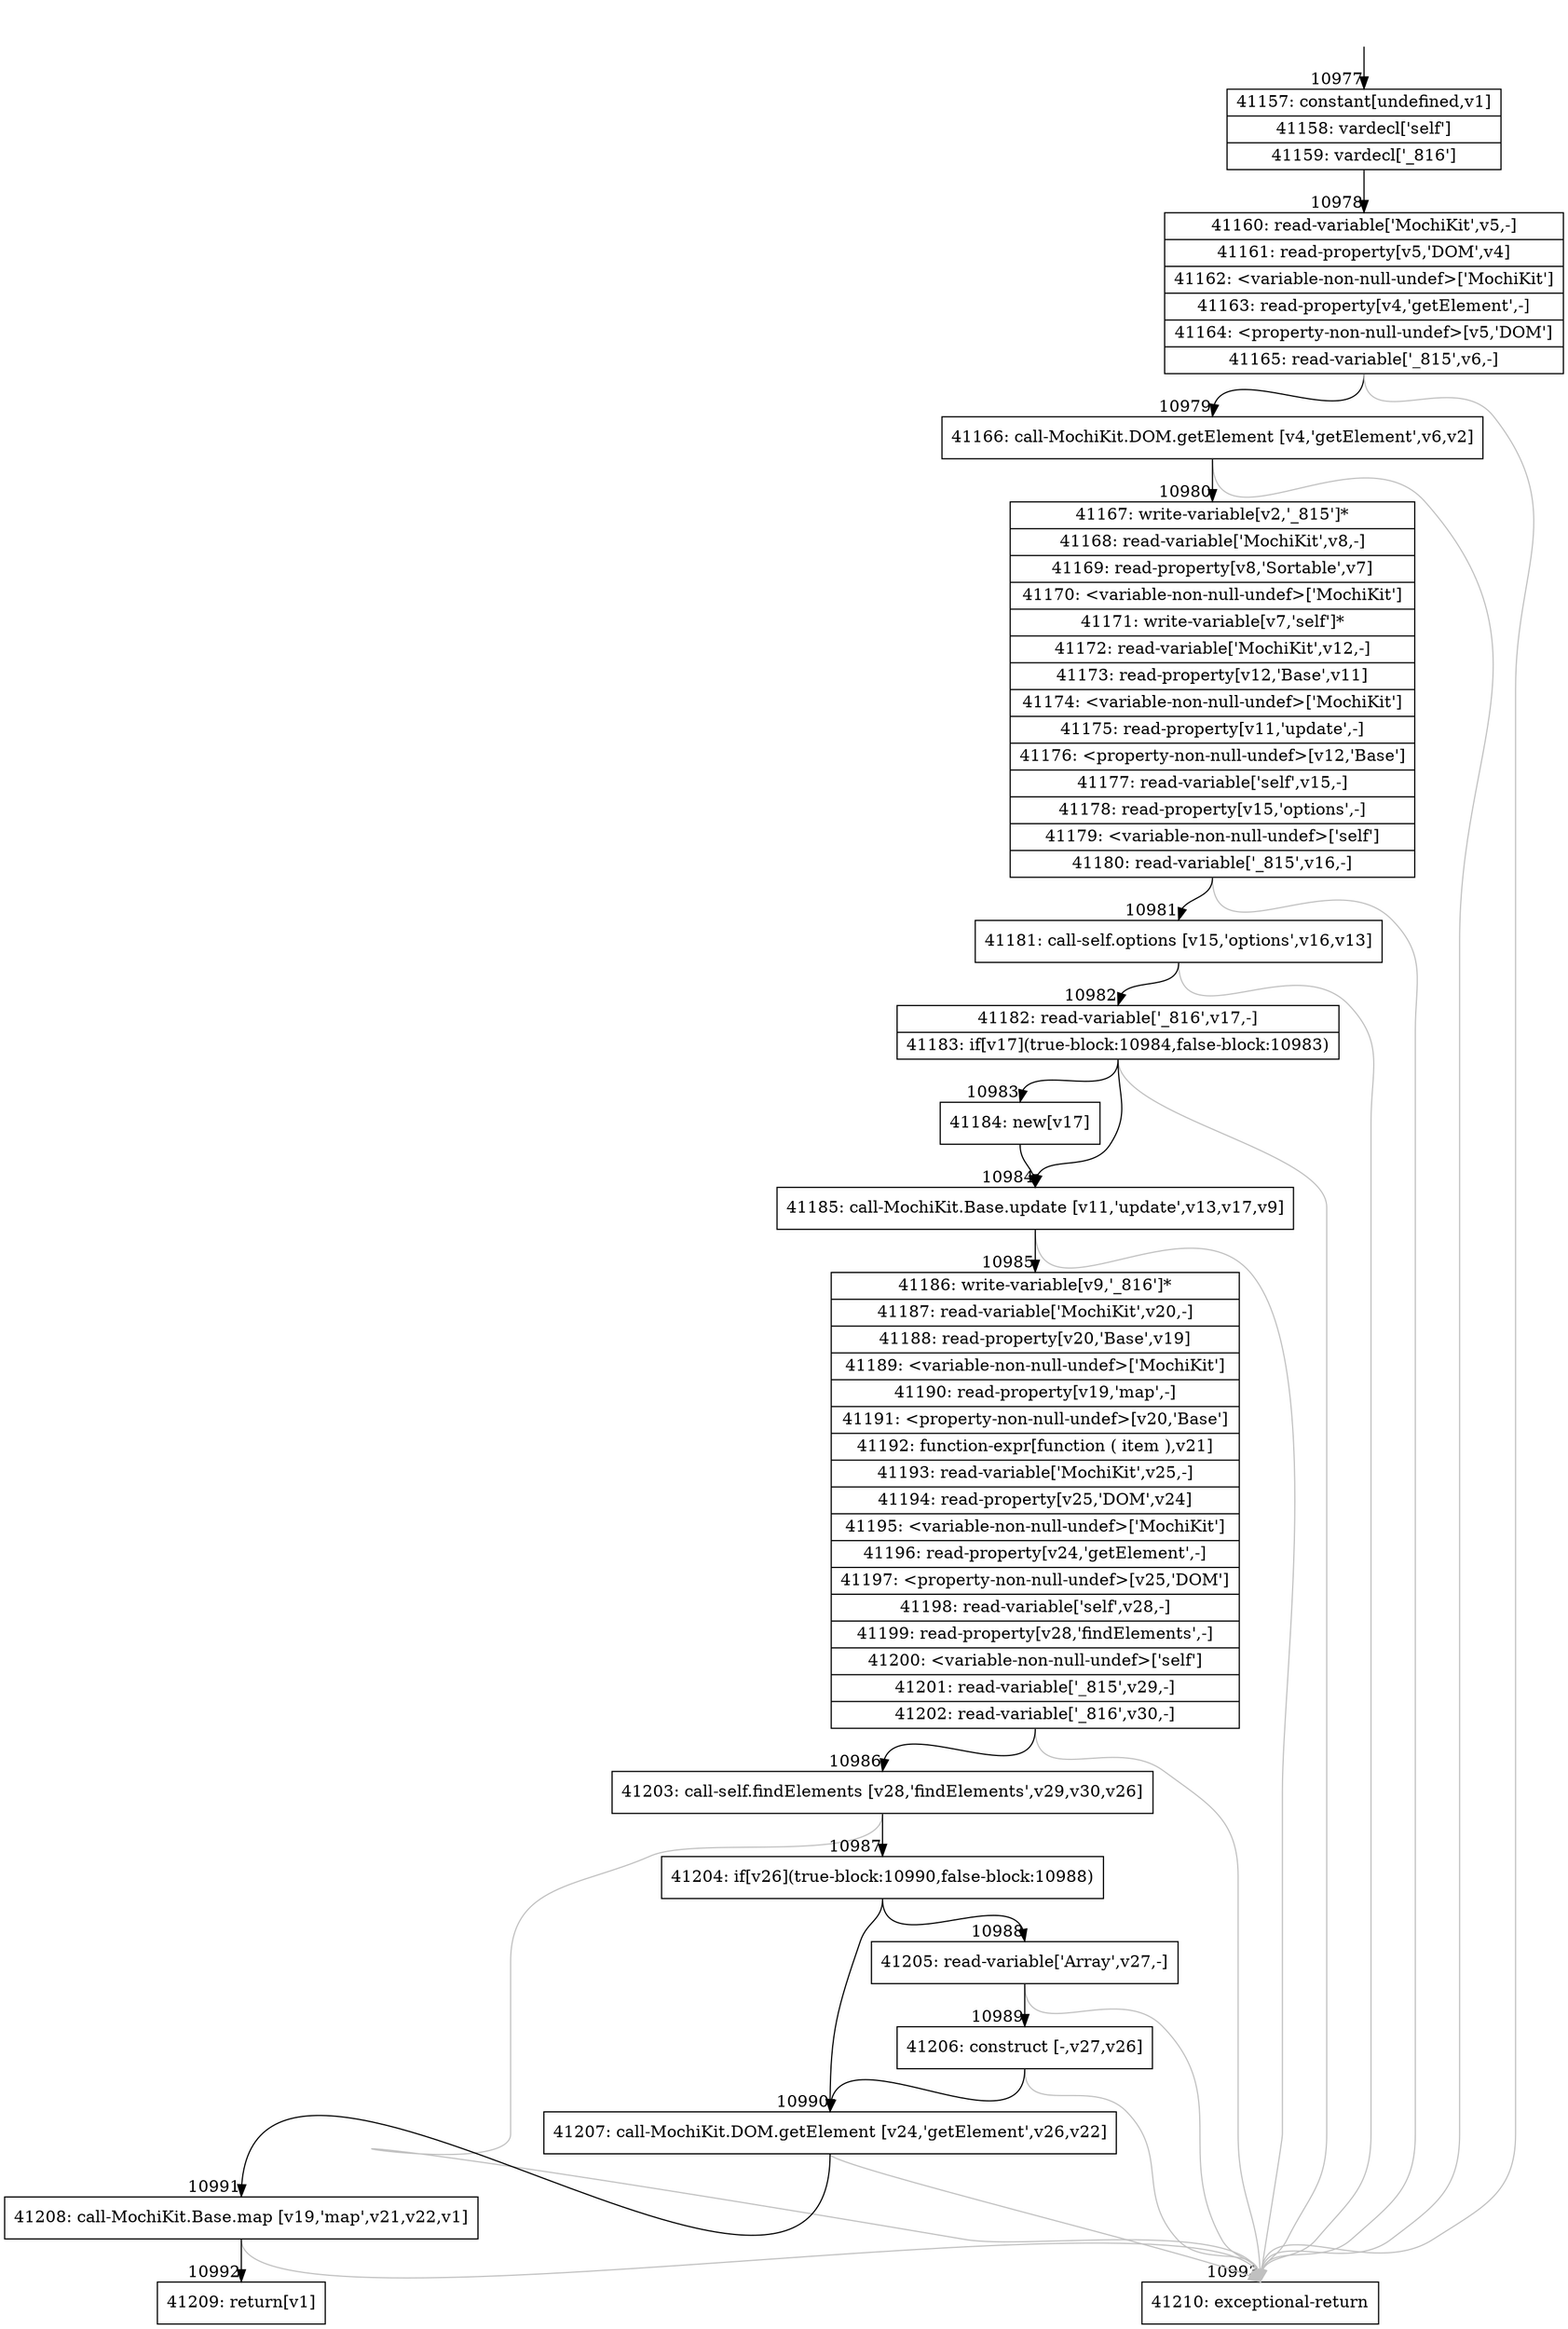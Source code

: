 digraph {
rankdir="TD"
BB_entry775[shape=none,label=""];
BB_entry775 -> BB10977 [tailport=s, headport=n, headlabel="    10977"]
BB10977 [shape=record label="{41157: constant[undefined,v1]|41158: vardecl['self']|41159: vardecl['_816']}" ] 
BB10977 -> BB10978 [tailport=s, headport=n, headlabel="      10978"]
BB10978 [shape=record label="{41160: read-variable['MochiKit',v5,-]|41161: read-property[v5,'DOM',v4]|41162: \<variable-non-null-undef\>['MochiKit']|41163: read-property[v4,'getElement',-]|41164: \<property-non-null-undef\>[v5,'DOM']|41165: read-variable['_815',v6,-]}" ] 
BB10978 -> BB10979 [tailport=s, headport=n, headlabel="      10979"]
BB10978 -> BB10993 [tailport=s, headport=n, color=gray, headlabel="      10993"]
BB10979 [shape=record label="{41166: call-MochiKit.DOM.getElement [v4,'getElement',v6,v2]}" ] 
BB10979 -> BB10980 [tailport=s, headport=n, headlabel="      10980"]
BB10979 -> BB10993 [tailport=s, headport=n, color=gray]
BB10980 [shape=record label="{41167: write-variable[v2,'_815']*|41168: read-variable['MochiKit',v8,-]|41169: read-property[v8,'Sortable',v7]|41170: \<variable-non-null-undef\>['MochiKit']|41171: write-variable[v7,'self']*|41172: read-variable['MochiKit',v12,-]|41173: read-property[v12,'Base',v11]|41174: \<variable-non-null-undef\>['MochiKit']|41175: read-property[v11,'update',-]|41176: \<property-non-null-undef\>[v12,'Base']|41177: read-variable['self',v15,-]|41178: read-property[v15,'options',-]|41179: \<variable-non-null-undef\>['self']|41180: read-variable['_815',v16,-]}" ] 
BB10980 -> BB10981 [tailport=s, headport=n, headlabel="      10981"]
BB10980 -> BB10993 [tailport=s, headport=n, color=gray]
BB10981 [shape=record label="{41181: call-self.options [v15,'options',v16,v13]}" ] 
BB10981 -> BB10982 [tailport=s, headport=n, headlabel="      10982"]
BB10981 -> BB10993 [tailport=s, headport=n, color=gray]
BB10982 [shape=record label="{41182: read-variable['_816',v17,-]|41183: if[v17](true-block:10984,false-block:10983)}" ] 
BB10982 -> BB10984 [tailport=s, headport=n, headlabel="      10984"]
BB10982 -> BB10983 [tailport=s, headport=n, headlabel="      10983"]
BB10982 -> BB10993 [tailport=s, headport=n, color=gray]
BB10983 [shape=record label="{41184: new[v17]}" ] 
BB10983 -> BB10984 [tailport=s, headport=n]
BB10984 [shape=record label="{41185: call-MochiKit.Base.update [v11,'update',v13,v17,v9]}" ] 
BB10984 -> BB10985 [tailport=s, headport=n, headlabel="      10985"]
BB10984 -> BB10993 [tailport=s, headport=n, color=gray]
BB10985 [shape=record label="{41186: write-variable[v9,'_816']*|41187: read-variable['MochiKit',v20,-]|41188: read-property[v20,'Base',v19]|41189: \<variable-non-null-undef\>['MochiKit']|41190: read-property[v19,'map',-]|41191: \<property-non-null-undef\>[v20,'Base']|41192: function-expr[function ( item ),v21]|41193: read-variable['MochiKit',v25,-]|41194: read-property[v25,'DOM',v24]|41195: \<variable-non-null-undef\>['MochiKit']|41196: read-property[v24,'getElement',-]|41197: \<property-non-null-undef\>[v25,'DOM']|41198: read-variable['self',v28,-]|41199: read-property[v28,'findElements',-]|41200: \<variable-non-null-undef\>['self']|41201: read-variable['_815',v29,-]|41202: read-variable['_816',v30,-]}" ] 
BB10985 -> BB10986 [tailport=s, headport=n, headlabel="      10986"]
BB10985 -> BB10993 [tailport=s, headport=n, color=gray]
BB10986 [shape=record label="{41203: call-self.findElements [v28,'findElements',v29,v30,v26]}" ] 
BB10986 -> BB10987 [tailport=s, headport=n, headlabel="      10987"]
BB10986 -> BB10993 [tailport=s, headport=n, color=gray]
BB10987 [shape=record label="{41204: if[v26](true-block:10990,false-block:10988)}" ] 
BB10987 -> BB10990 [tailport=s, headport=n, headlabel="      10990"]
BB10987 -> BB10988 [tailport=s, headport=n, headlabel="      10988"]
BB10988 [shape=record label="{41205: read-variable['Array',v27,-]}" ] 
BB10988 -> BB10989 [tailport=s, headport=n, headlabel="      10989"]
BB10988 -> BB10993 [tailport=s, headport=n, color=gray]
BB10989 [shape=record label="{41206: construct [-,v27,v26]}" ] 
BB10989 -> BB10990 [tailport=s, headport=n]
BB10989 -> BB10993 [tailport=s, headport=n, color=gray]
BB10990 [shape=record label="{41207: call-MochiKit.DOM.getElement [v24,'getElement',v26,v22]}" ] 
BB10990 -> BB10991 [tailport=s, headport=n, headlabel="      10991"]
BB10990 -> BB10993 [tailport=s, headport=n, color=gray]
BB10991 [shape=record label="{41208: call-MochiKit.Base.map [v19,'map',v21,v22,v1]}" ] 
BB10991 -> BB10992 [tailport=s, headport=n, headlabel="      10992"]
BB10991 -> BB10993 [tailport=s, headport=n, color=gray]
BB10992 [shape=record label="{41209: return[v1]}" ] 
BB10993 [shape=record label="{41210: exceptional-return}" ] 
//#$~ 7680
}
